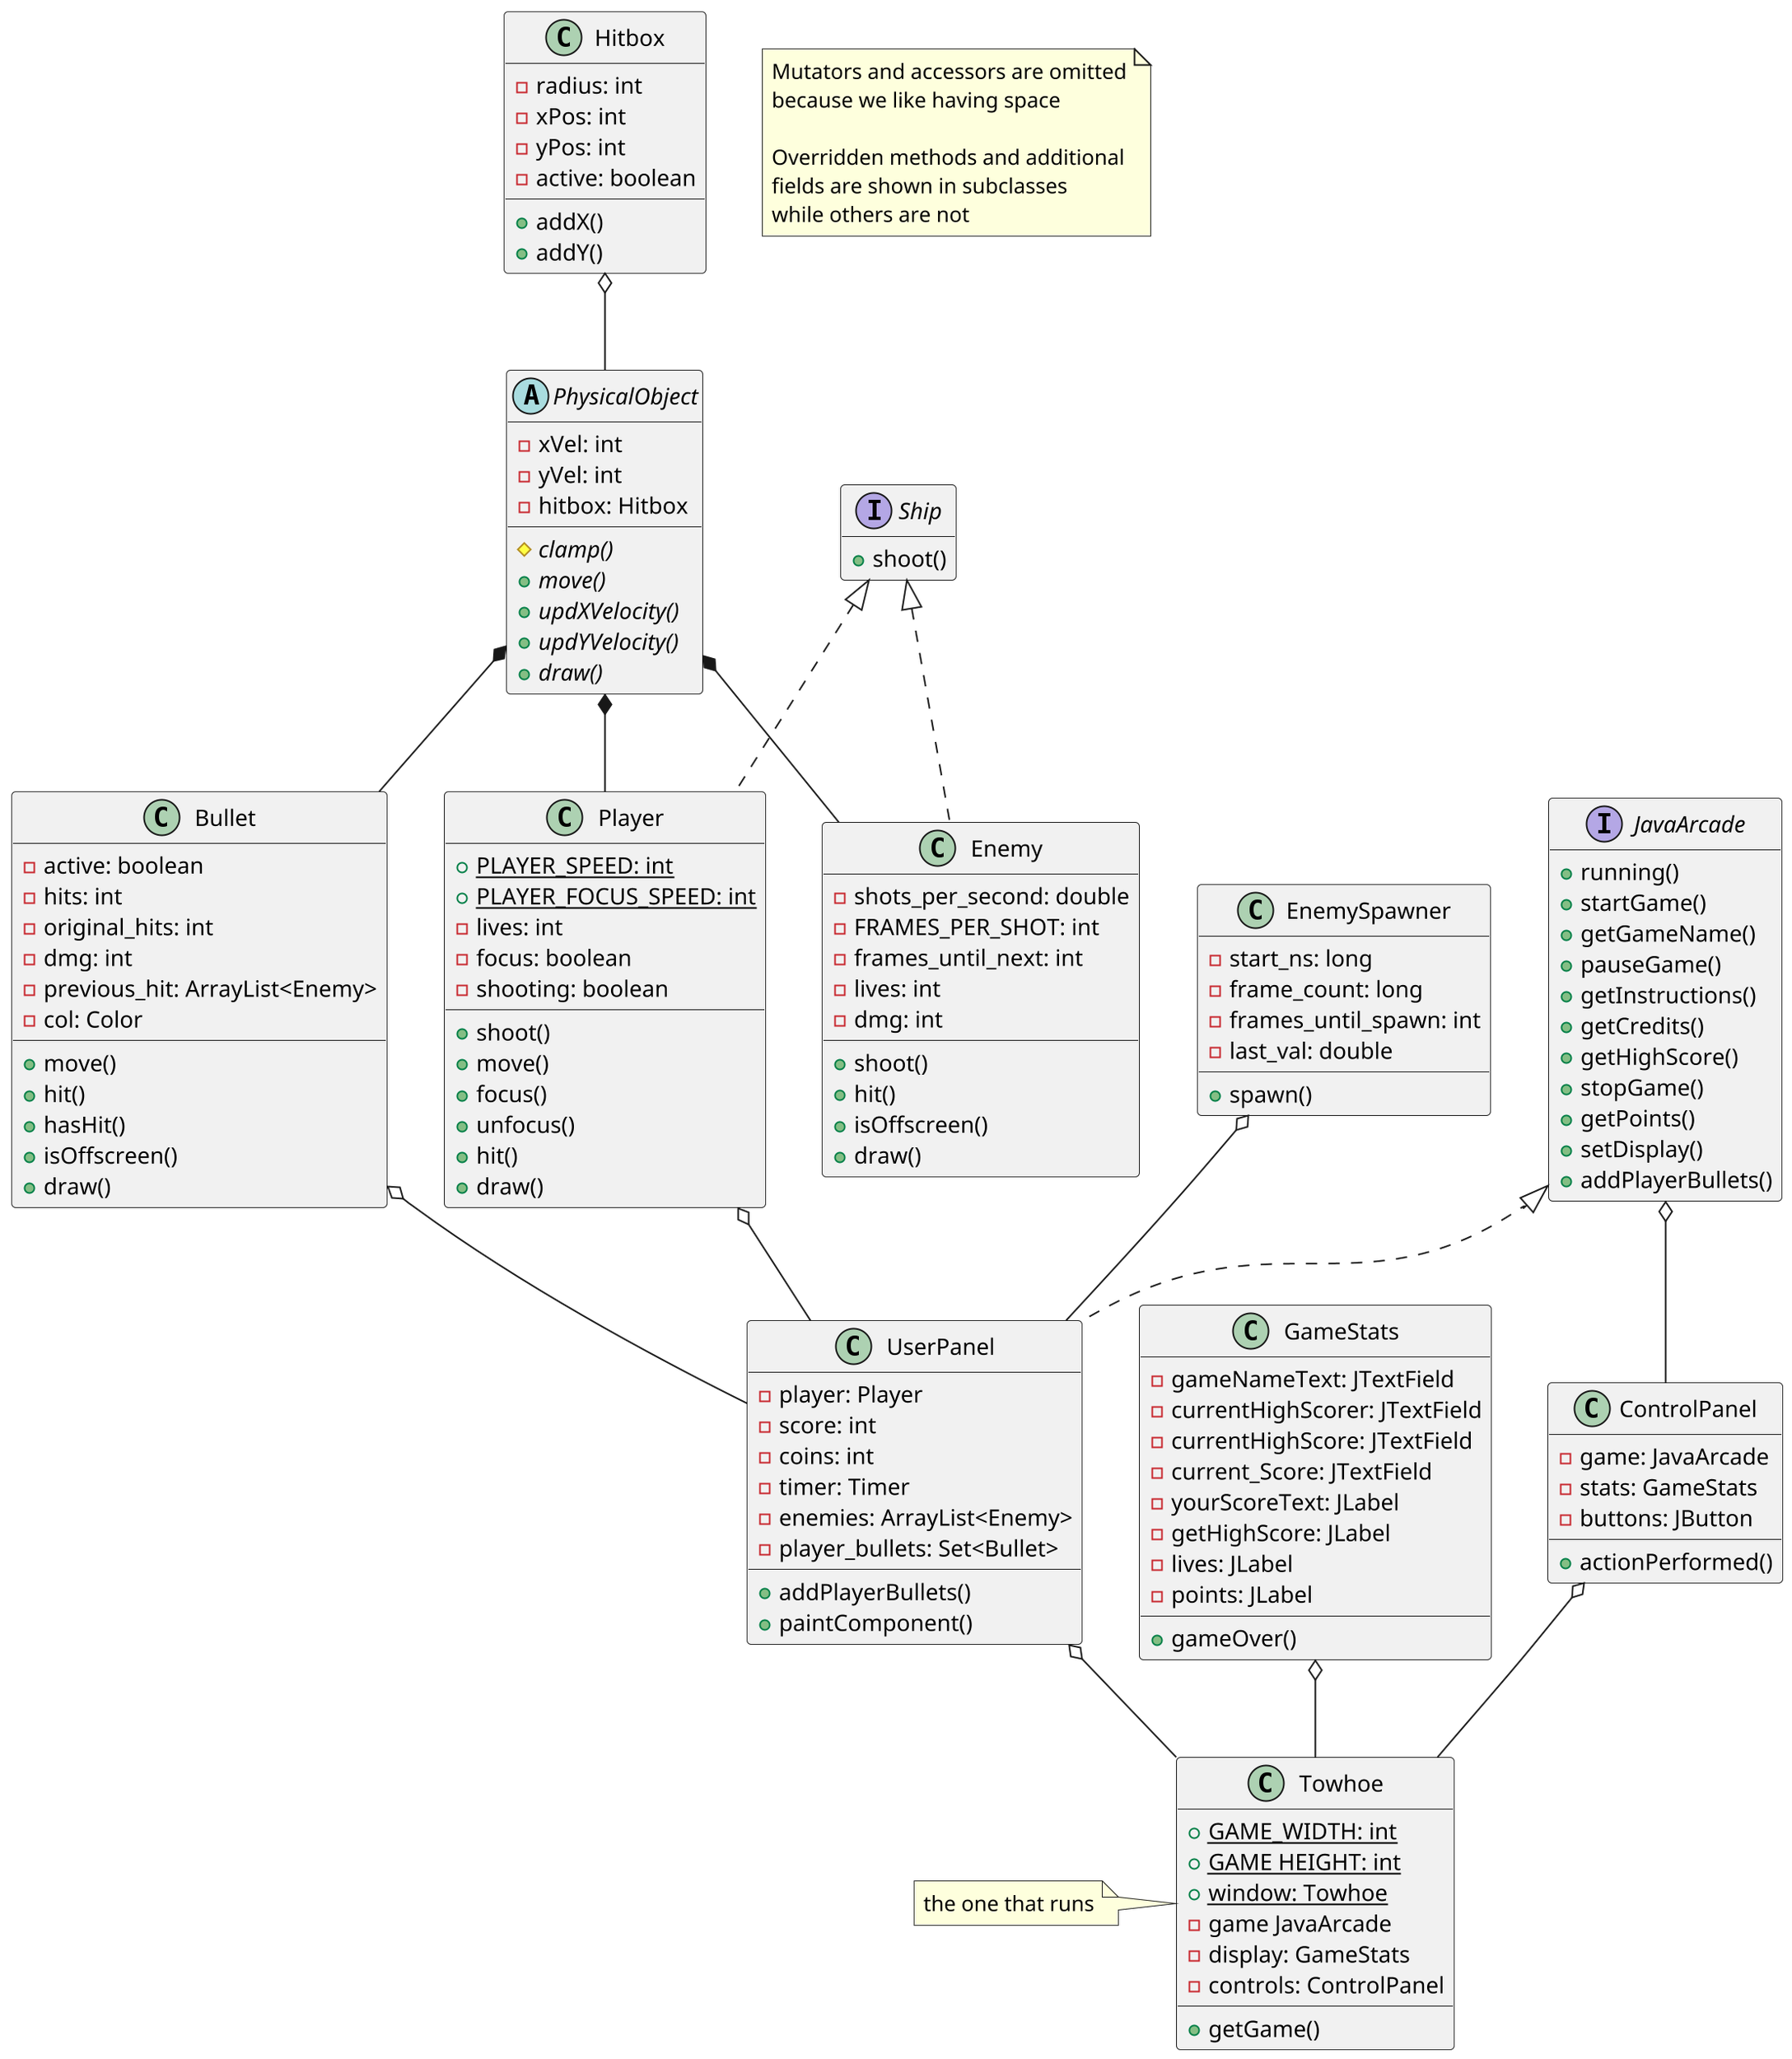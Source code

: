 Exported into an image using PlantUML
https://www.codeproject.com/Articles/1278703/UML-Made-Easy-with-PlantUML-VS-Code
https://www.lucidchart.com/pages/uml-class-diagram
https://plantuml.com/class-diagram

CHEAT SHEET:
Extension <|--	
Composition *--	
Aggregation o--

Class01 *-- "many" Class02 

@startuml Towhoe 6
skinparam backgroundcolor transparent

scale 2
note "Mutators and accessors are omitted\nbecause we like having space\n\nOverridden methods and additional\nfields are shown in subclasses\nwhile others are not" as N1
' Hitbox and dependencies
class Hitbox {
    -radius: int
    -xPos: int 
    -yPos: int
    -active: boolean
    +addX()    
    +addY()
}
' PhysicalObject and dependencies
abstract PhysicalObject {
    -xVel: int
    -yVel: int
    -hitbox: Hitbox
    {abstract} #clamp()
    {abstract} +move()
    {abstract} +updXVelocity()
    {abstract} +updYVelocity()
    {abstract} +draw()
}
Hitbox  o-- PhysicalObject  

' Bullet and dependencies
class Bullet {
    -active: boolean
    -hits: int
    -original_hits: int
    -dmg: int
    -previous_hit: ArrayList<Enemy>
    -col: Color
    +move()
    +hit()
    +hasHit()
    +isOffscreen()
    +draw()
    
}
PhysicalObject *--  Bullet   

' Player and dependencies
interface Ship {
    +shoot()
}
hide Ship fields

class Player {
    {static} +PLAYER_SPEED: int
    {static} +PLAYER_FOCUS_SPEED: int
    -lives: int
    -focus: boolean 
    -shooting: boolean 
    +shoot()
    +move()
    +focus()
    +unfocus()
    +hit()
    +draw()
}
PhysicalObject  *--     Player  
Ship            <|..    Player  

' Enemy and dependencies
class Enemy {
    -shots_per_second: double
    -FRAMES_PER_SHOT: int
    -frames_until_next: int
    -lives: int
    -dmg: int
    +shoot()
    +hit()
    +isOffscreen()
    +draw()
}
PhysicalObject  *--     Enemy   
Ship            <|..    Enemy   

' UserPanel and dependencies
class EnemySpawner {
    -start_ns: long
    -frame_count: long
    -frames_until_spawn: int
    -last_val: double
    +spawn()
}

interface JavaArcade {
    +running()
    +startGame()
    +getGameName()
    +pauseGame()
    +getInstructions()
    +getCredits()
    +getHighScore()
    +stopGame()
    +getPoints()
    +setDisplay()
    +addPlayerBullets()
}
hide JavaArcade fields

class UserPanel {
    -player: Player
    -score: int
    -coins: int
    -timer: Timer
    -enemies: ArrayList<Enemy>
    -player_bullets: Set<Bullet>
    +addPlayerBullets()
    +paintComponent()
}
JavaArcade      <|..    UserPanel   
Player          o--     UserPanel   
Bullet          o--     UserPanel   
EnemySpawner    o--     UserPanel  

' GameStats and dependencies
class GameStats {
    -gameNameText: JTextField
    -currentHighScorer: JTextField
    -currentHighScore: JTextField
    -current_Score: JTextField
    -yourScoreText: JLabel
    -getHighScore: JLabel
    -lives: JLabel
    -points: JLabel
    +gameOver()
}

' ControlPanel and dependencies
class ControlPanel {
    -game: JavaArcade
    -stats: GameStats
    -buttons: JButton
    +actionPerformed()
}
JavaArcade      o--     ControlPanel

' Towhoe and dependencies
class Towhoe {
    +{static} GAME_WIDTH: int
    +{static} GAME HEIGHT: int
    +{static} window: Towhoe
    -game JavaArcade
    -display: GameStats
    -controls: ControlPanel
    +getGame()
}  
UserPanel       o--     Towhoe      
GameStats       o--     Towhoe      
ControlPanel    o--     Towhoe      
note left       : the one that runs

@enduml